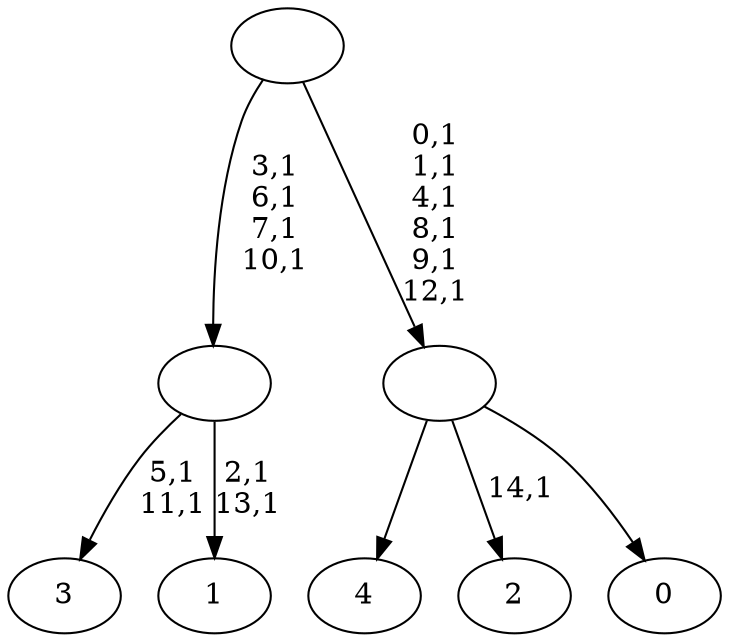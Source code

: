 digraph T {
	20 [label="4"]
	19 [label="3"]
	16 [label="2"]
	14 [label="1"]
	11 [label=""]
	7 [label="0"]
	6 [label=""]
	0 [label=""]
	11 -> 14 [label="2,1\n13,1"]
	11 -> 19 [label="5,1\n11,1"]
	6 -> 16 [label="14,1"]
	6 -> 20 [label=""]
	6 -> 7 [label=""]
	0 -> 6 [label="0,1\n1,1\n4,1\n8,1\n9,1\n12,1"]
	0 -> 11 [label="3,1\n6,1\n7,1\n10,1"]
}
